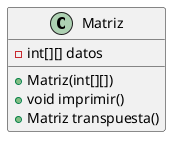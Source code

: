 @startuml
    class Matriz {
      - int[][] datos
      + Matriz(int[][])
      + void imprimir()
      + Matriz transpuesta()
    }
@enduml
